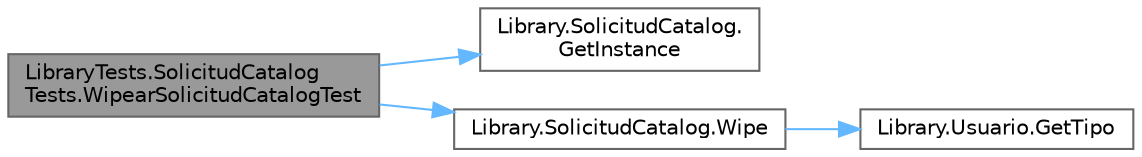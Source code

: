 digraph "LibraryTests.SolicitudCatalogTests.WipearSolicitudCatalogTest"
{
 // INTERACTIVE_SVG=YES
 // LATEX_PDF_SIZE
  bgcolor="transparent";
  edge [fontname=Helvetica,fontsize=10,labelfontname=Helvetica,labelfontsize=10];
  node [fontname=Helvetica,fontsize=10,shape=box,height=0.2,width=0.4];
  rankdir="LR";
  Node1 [label="LibraryTests.SolicitudCatalog\lTests.WipearSolicitudCatalogTest",height=0.2,width=0.4,color="gray40", fillcolor="grey60", style="filled", fontcolor="black",tooltip="Test de que el método Wipe() borra la instancia."];
  Node1 -> Node2 [color="steelblue1",style="solid"];
  Node2 [label="Library.SolicitudCatalog.\lGetInstance",height=0.2,width=0.4,color="grey40", fillcolor="white", style="filled",URL="$classLibrary_1_1SolicitudCatalog.html#a6eeaee8760274576dab2c74b4f22576e",tooltip="Método para obtener la instancia de la clase."];
  Node1 -> Node3 [color="steelblue1",style="solid"];
  Node3 [label="Library.SolicitudCatalog.Wipe",height=0.2,width=0.4,color="grey40", fillcolor="white", style="filled",URL="$classLibrary_1_1SolicitudCatalog.html#a499d23028c51c6420baa6b0d74558524",tooltip="Método para borrar los datos de la clase."];
  Node3 -> Node4 [color="steelblue1",style="solid"];
  Node4 [label="Library.Usuario.GetTipo",height=0.2,width=0.4,color="grey40", fillcolor="white", style="filled",URL="$classLibrary_1_1Usuario.html#a33099664c3da6b61454db7c3343deceb",tooltip="Checkea que tipo de usuario es, puede ser Administrador, Trabajador o Empleador."];
}
